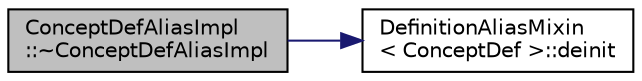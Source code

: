digraph "ConceptDefAliasImpl::~ConceptDefAliasImpl"
{
 // LATEX_PDF_SIZE
  edge [fontname="Helvetica",fontsize="10",labelfontname="Helvetica",labelfontsize="10"];
  node [fontname="Helvetica",fontsize="10",shape=record];
  rankdir="LR";
  Node1 [label="ConceptDefAliasImpl\l::~ConceptDefAliasImpl",height=0.2,width=0.4,color="black", fillcolor="grey75", style="filled", fontcolor="black",tooltip=" "];
  Node1 -> Node2 [color="midnightblue",fontsize="10",style="solid",fontname="Helvetica"];
  Node2 [label="DefinitionAliasMixin\l\< ConceptDef \>::deinit",height=0.2,width=0.4,color="black", fillcolor="white", style="filled",URL="$classDefinitionAliasMixin.html#a42da11d9a116f204cf848b3bceb1608f",tooltip=" "];
}
